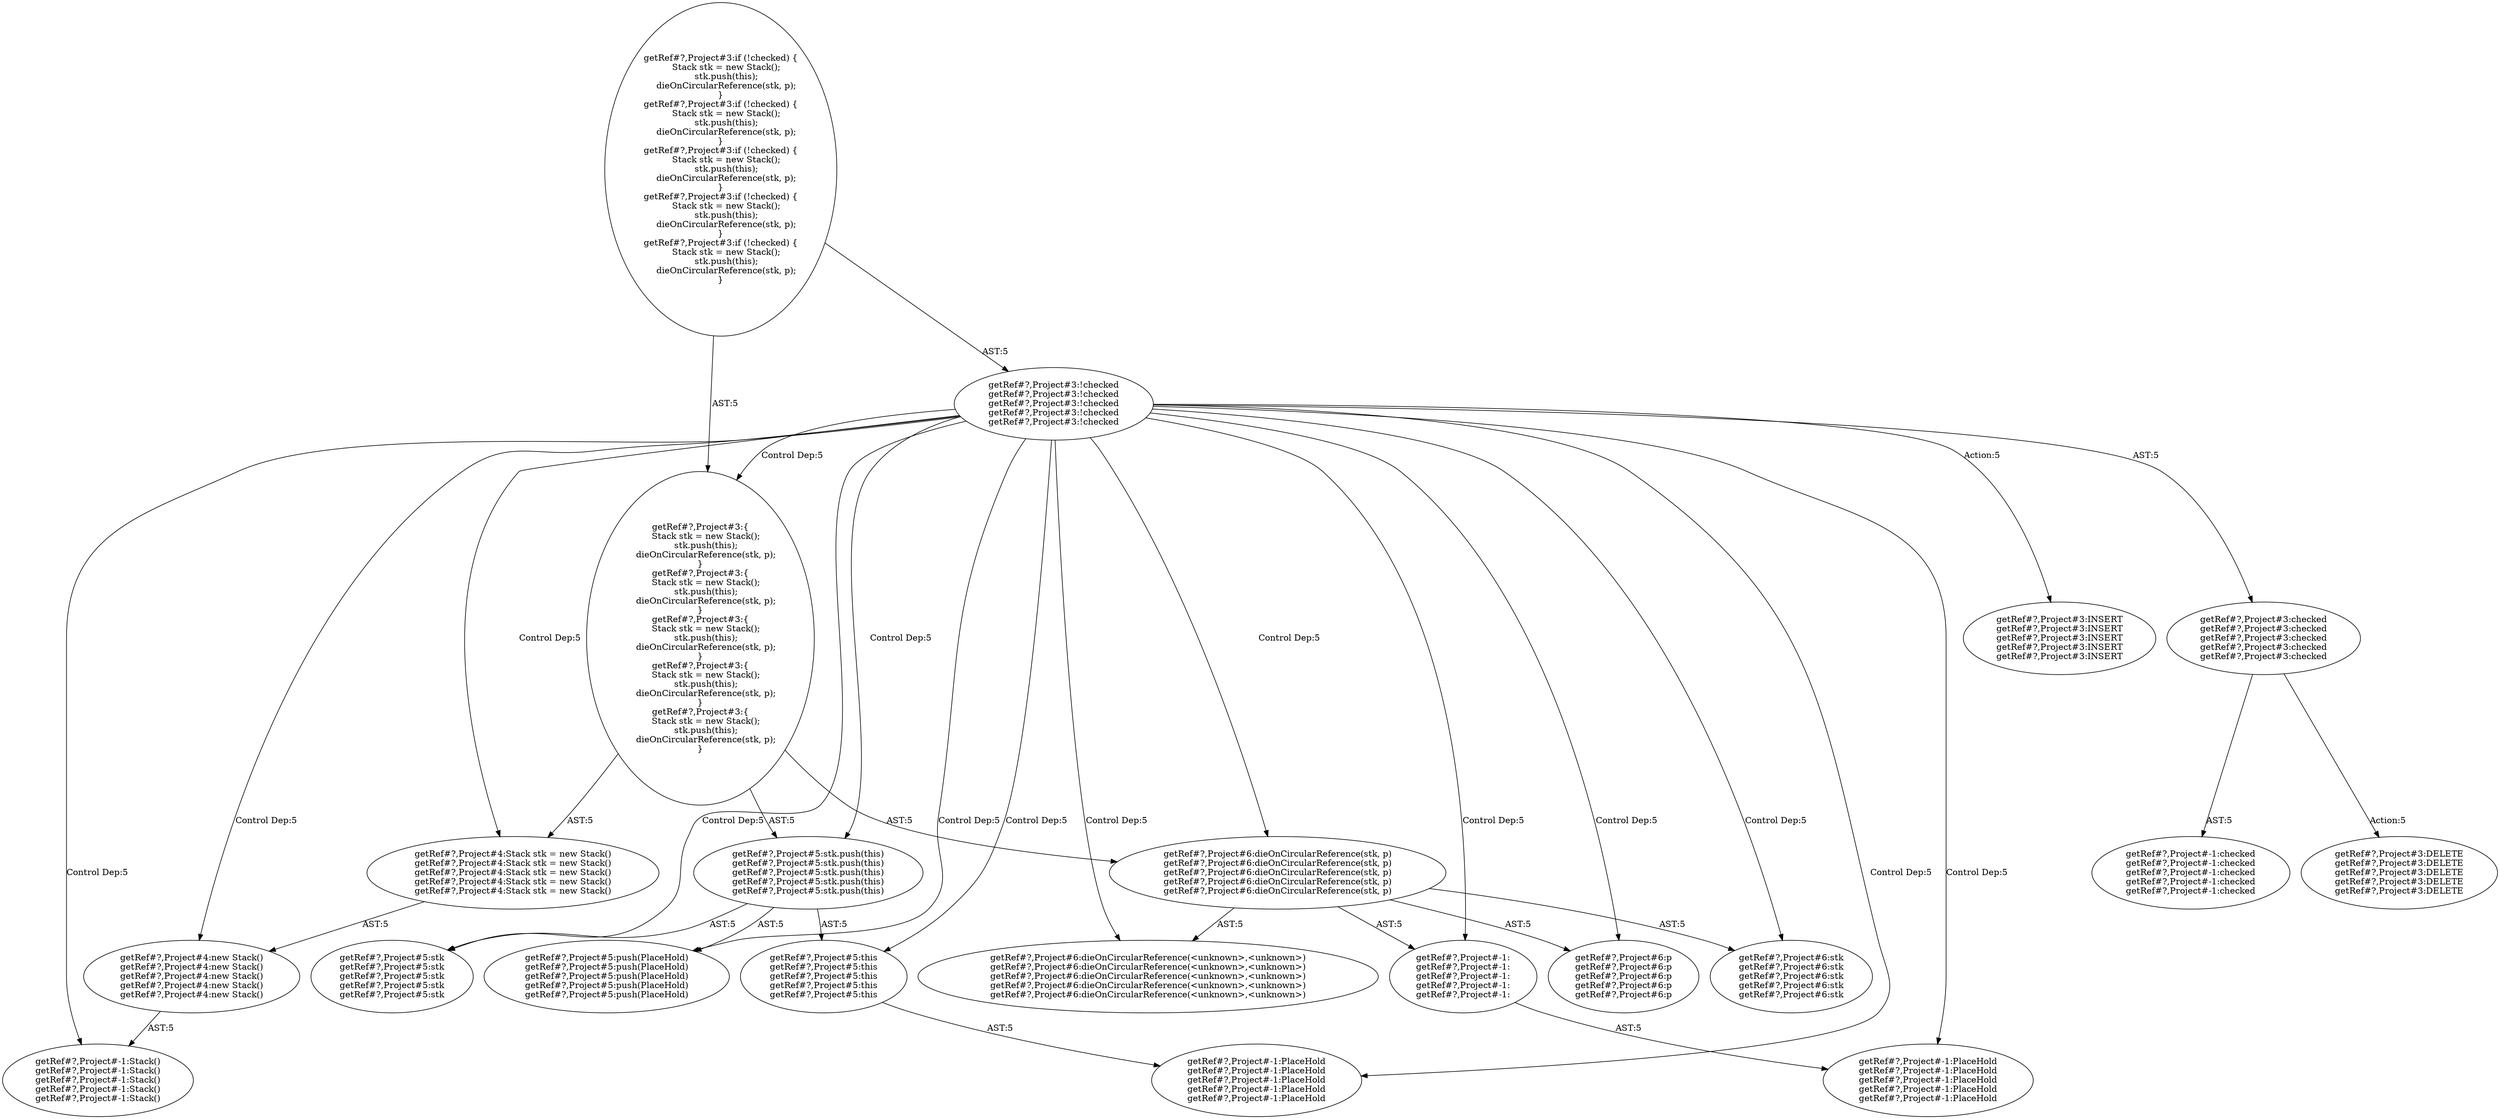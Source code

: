 digraph "Pattern" {
0 [label="getRef#?,Project#3:DELETE
getRef#?,Project#3:DELETE
getRef#?,Project#3:DELETE
getRef#?,Project#3:DELETE
getRef#?,Project#3:DELETE" shape=ellipse]
1 [label="getRef#?,Project#3:checked
getRef#?,Project#3:checked
getRef#?,Project#3:checked
getRef#?,Project#3:checked
getRef#?,Project#3:checked" shape=ellipse]
2 [label="getRef#?,Project#3:!checked
getRef#?,Project#3:!checked
getRef#?,Project#3:!checked
getRef#?,Project#3:!checked
getRef#?,Project#3:!checked" shape=ellipse]
3 [label="getRef#?,Project#3:if (!checked) \{
    Stack stk = new Stack();
    stk.push(this);
    dieOnCircularReference(stk, p);
\}
getRef#?,Project#3:if (!checked) \{
    Stack stk = new Stack();
    stk.push(this);
    dieOnCircularReference(stk, p);
\}
getRef#?,Project#3:if (!checked) \{
    Stack stk = new Stack();
    stk.push(this);
    dieOnCircularReference(stk, p);
\}
getRef#?,Project#3:if (!checked) \{
    Stack stk = new Stack();
    stk.push(this);
    dieOnCircularReference(stk, p);
\}
getRef#?,Project#3:if (!checked) \{
    Stack stk = new Stack();
    stk.push(this);
    dieOnCircularReference(stk, p);
\}" shape=ellipse]
4 [label="getRef#?,Project#3:\{
    Stack stk = new Stack();
    stk.push(this);
    dieOnCircularReference(stk, p);
\}
getRef#?,Project#3:\{
    Stack stk = new Stack();
    stk.push(this);
    dieOnCircularReference(stk, p);
\}
getRef#?,Project#3:\{
    Stack stk = new Stack();
    stk.push(this);
    dieOnCircularReference(stk, p);
\}
getRef#?,Project#3:\{
    Stack stk = new Stack();
    stk.push(this);
    dieOnCircularReference(stk, p);
\}
getRef#?,Project#3:\{
    Stack stk = new Stack();
    stk.push(this);
    dieOnCircularReference(stk, p);
\}" shape=ellipse]
5 [label="getRef#?,Project#4:Stack stk = new Stack()
getRef#?,Project#4:Stack stk = new Stack()
getRef#?,Project#4:Stack stk = new Stack()
getRef#?,Project#4:Stack stk = new Stack()
getRef#?,Project#4:Stack stk = new Stack()" shape=ellipse]
6 [label="getRef#?,Project#4:new Stack()
getRef#?,Project#4:new Stack()
getRef#?,Project#4:new Stack()
getRef#?,Project#4:new Stack()
getRef#?,Project#4:new Stack()" shape=ellipse]
7 [label="getRef#?,Project#-1:Stack()
getRef#?,Project#-1:Stack()
getRef#?,Project#-1:Stack()
getRef#?,Project#-1:Stack()
getRef#?,Project#-1:Stack()" shape=ellipse]
8 [label="getRef#?,Project#5:stk.push(this)
getRef#?,Project#5:stk.push(this)
getRef#?,Project#5:stk.push(this)
getRef#?,Project#5:stk.push(this)
getRef#?,Project#5:stk.push(this)" shape=ellipse]
9 [label="getRef#?,Project#5:push(PlaceHold)
getRef#?,Project#5:push(PlaceHold)
getRef#?,Project#5:push(PlaceHold)
getRef#?,Project#5:push(PlaceHold)
getRef#?,Project#5:push(PlaceHold)" shape=ellipse]
10 [label="getRef#?,Project#5:stk
getRef#?,Project#5:stk
getRef#?,Project#5:stk
getRef#?,Project#5:stk
getRef#?,Project#5:stk" shape=ellipse]
11 [label="getRef#?,Project#5:this
getRef#?,Project#5:this
getRef#?,Project#5:this
getRef#?,Project#5:this
getRef#?,Project#5:this" shape=ellipse]
12 [label="getRef#?,Project#-1:PlaceHold
getRef#?,Project#-1:PlaceHold
getRef#?,Project#-1:PlaceHold
getRef#?,Project#-1:PlaceHold
getRef#?,Project#-1:PlaceHold" shape=ellipse]
13 [label="getRef#?,Project#6:dieOnCircularReference(stk, p)
getRef#?,Project#6:dieOnCircularReference(stk, p)
getRef#?,Project#6:dieOnCircularReference(stk, p)
getRef#?,Project#6:dieOnCircularReference(stk, p)
getRef#?,Project#6:dieOnCircularReference(stk, p)" shape=ellipse]
14 [label="getRef#?,Project#6:dieOnCircularReference(<unknown>,<unknown>)
getRef#?,Project#6:dieOnCircularReference(<unknown>,<unknown>)
getRef#?,Project#6:dieOnCircularReference(<unknown>,<unknown>)
getRef#?,Project#6:dieOnCircularReference(<unknown>,<unknown>)
getRef#?,Project#6:dieOnCircularReference(<unknown>,<unknown>)" shape=ellipse]
15 [label="getRef#?,Project#-1:
getRef#?,Project#-1:
getRef#?,Project#-1:
getRef#?,Project#-1:
getRef#?,Project#-1:" shape=ellipse]
16 [label="getRef#?,Project#-1:PlaceHold
getRef#?,Project#-1:PlaceHold
getRef#?,Project#-1:PlaceHold
getRef#?,Project#-1:PlaceHold
getRef#?,Project#-1:PlaceHold" shape=ellipse]
17 [label="getRef#?,Project#6:stk
getRef#?,Project#6:stk
getRef#?,Project#6:stk
getRef#?,Project#6:stk
getRef#?,Project#6:stk" shape=ellipse]
18 [label="getRef#?,Project#6:p
getRef#?,Project#6:p
getRef#?,Project#6:p
getRef#?,Project#6:p
getRef#?,Project#6:p" shape=ellipse]
19 [label="getRef#?,Project#3:INSERT
getRef#?,Project#3:INSERT
getRef#?,Project#3:INSERT
getRef#?,Project#3:INSERT
getRef#?,Project#3:INSERT" shape=ellipse]
20 [label="getRef#?,Project#-1:checked
getRef#?,Project#-1:checked
getRef#?,Project#-1:checked
getRef#?,Project#-1:checked
getRef#?,Project#-1:checked" shape=ellipse]
1 -> 0 [label="Action:5"];
1 -> 20 [label="AST:5"];
2 -> 1 [label="AST:5"];
2 -> 4 [label="Control Dep:5"];
2 -> 5 [label="Control Dep:5"];
2 -> 6 [label="Control Dep:5"];
2 -> 7 [label="Control Dep:5"];
2 -> 8 [label="Control Dep:5"];
2 -> 9 [label="Control Dep:5"];
2 -> 10 [label="Control Dep:5"];
2 -> 11 [label="Control Dep:5"];
2 -> 12 [label="Control Dep:5"];
2 -> 13 [label="Control Dep:5"];
2 -> 14 [label="Control Dep:5"];
2 -> 15 [label="Control Dep:5"];
2 -> 16 [label="Control Dep:5"];
2 -> 17 [label="Control Dep:5"];
2 -> 18 [label="Control Dep:5"];
2 -> 19 [label="Action:5"];
3 -> 2 [label="AST:5"];
3 -> 4 [label="AST:5"];
4 -> 5 [label="AST:5"];
4 -> 8 [label="AST:5"];
4 -> 13 [label="AST:5"];
5 -> 6 [label="AST:5"];
6 -> 7 [label="AST:5"];
8 -> 10 [label="AST:5"];
8 -> 9 [label="AST:5"];
8 -> 11 [label="AST:5"];
11 -> 12 [label="AST:5"];
13 -> 15 [label="AST:5"];
13 -> 14 [label="AST:5"];
13 -> 17 [label="AST:5"];
13 -> 18 [label="AST:5"];
15 -> 16 [label="AST:5"];
}
